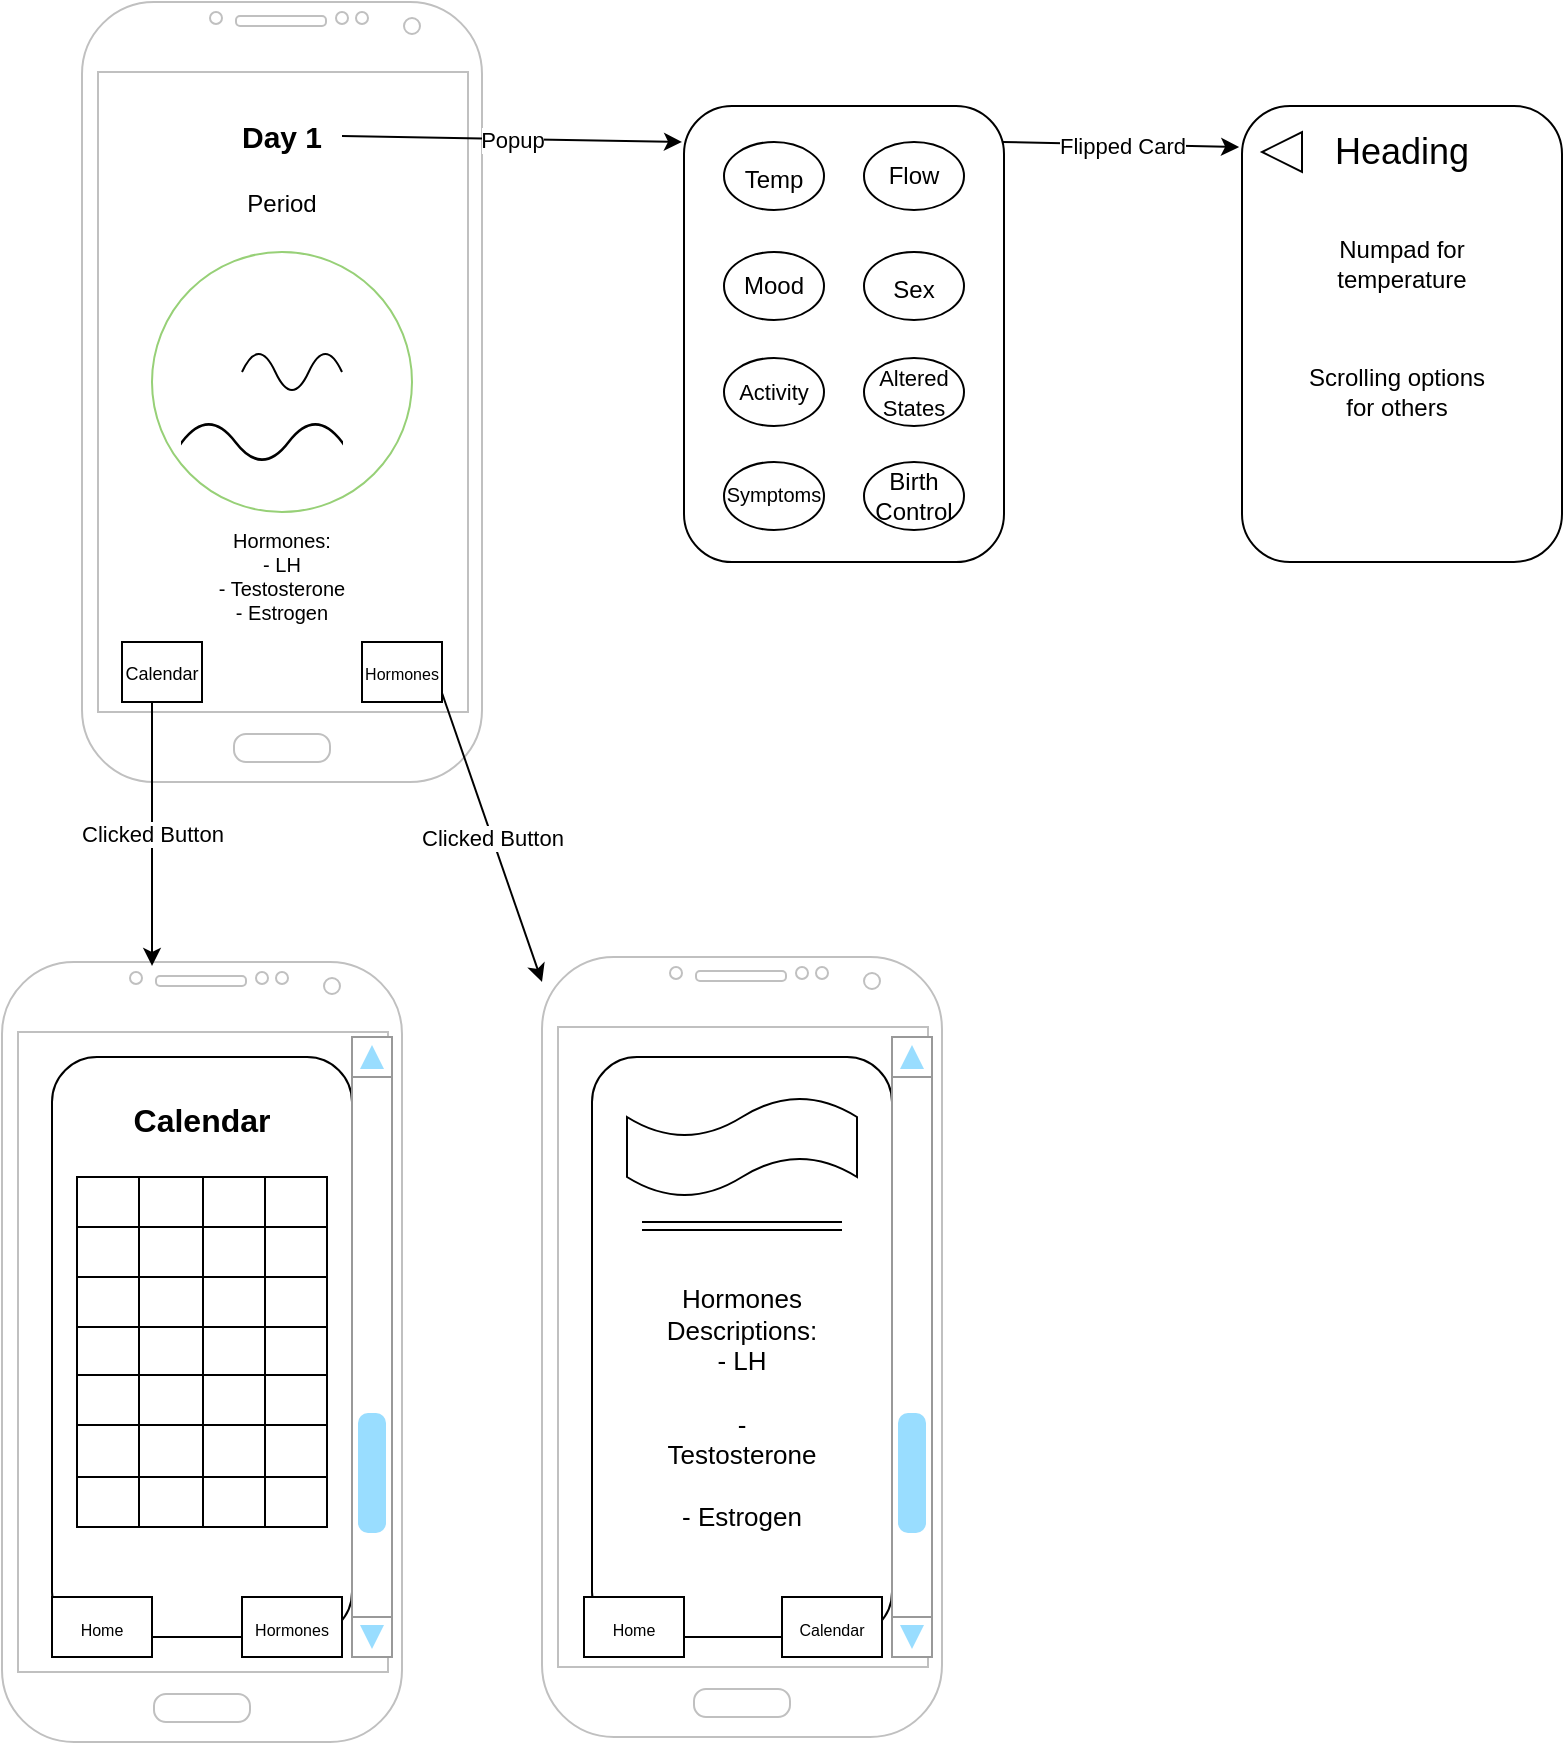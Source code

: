 <mxfile version="24.7.5">
  <diagram name="Page-1" id="p0AMiL9rg6TWkR3lC4vP">
    <mxGraphModel dx="934" dy="598" grid="1" gridSize="10" guides="1" tooltips="1" connect="1" arrows="1" fold="1" page="1" pageScale="1" pageWidth="850" pageHeight="1100" math="0" shadow="0">
      <root>
        <mxCell id="0" />
        <mxCell id="1" parent="0" />
        <mxCell id="AIwGZVk7bHTwGsewZC0I-18" value="" style="rounded=1;whiteSpace=wrap;html=1;" parent="1" vertex="1">
          <mxGeometry x="125" y="597.5" width="150" height="290" as="geometry" />
        </mxCell>
        <mxCell id="AIwGZVk7bHTwGsewZC0I-11" value="&lt;font style=&quot;font-size: 16px;&quot;&gt;Calendar&lt;/font&gt;" style="text;strokeColor=none;align=center;fillColor=none;html=1;verticalAlign=middle;whiteSpace=wrap;rounded=0;fontSize=16;fontStyle=1" parent="1" vertex="1">
          <mxGeometry x="170" y="613.5" width="60" height="30" as="geometry" />
        </mxCell>
        <mxCell id="AIwGZVk7bHTwGsewZC0I-1" value="" style="verticalLabelPosition=bottom;verticalAlign=top;html=1;shadow=0;dashed=0;strokeWidth=1;shape=mxgraph.android.phone2;strokeColor=#c0c0c0;" parent="1" vertex="1">
          <mxGeometry x="140" y="70" width="200" height="390" as="geometry" />
        </mxCell>
        <mxCell id="AIwGZVk7bHTwGsewZC0I-2" value="" style="ellipse;whiteSpace=wrap;html=1;aspect=fixed;strokeColor=#97D077;" parent="1" vertex="1">
          <mxGeometry x="175" y="195" width="130" height="130" as="geometry" />
        </mxCell>
        <mxCell id="AIwGZVk7bHTwGsewZC0I-3" value="&lt;font style=&quot;font-size: 15px;&quot;&gt;&lt;b&gt;Day 1&lt;/b&gt;&lt;/font&gt;" style="text;strokeColor=none;align=center;fillColor=none;html=1;verticalAlign=middle;whiteSpace=wrap;rounded=0;" parent="1" vertex="1">
          <mxGeometry x="210" y="122" width="60" height="30" as="geometry" />
        </mxCell>
        <mxCell id="AIwGZVk7bHTwGsewZC0I-4" value="Period" style="text;strokeColor=none;align=center;fillColor=none;html=1;verticalAlign=middle;whiteSpace=wrap;rounded=0;" parent="1" vertex="1">
          <mxGeometry x="210" y="156" width="60" height="30" as="geometry" />
        </mxCell>
        <mxCell id="AIwGZVk7bHTwGsewZC0I-6" value="Hormones:&lt;div style=&quot;font-size: 10px;&quot;&gt;- LH&lt;/div&gt;&lt;div style=&quot;font-size: 10px;&quot;&gt;- Testosterone&lt;/div&gt;&lt;div style=&quot;font-size: 10px;&quot;&gt;- Estrogen&lt;/div&gt;" style="text;strokeColor=none;align=center;fillColor=none;html=1;verticalAlign=middle;whiteSpace=wrap;rounded=0;fontSize=10;" parent="1" vertex="1">
          <mxGeometry x="160" y="332" width="160" height="50" as="geometry" />
        </mxCell>
        <mxCell id="AIwGZVk7bHTwGsewZC0I-7" value="" style="rounded=0;whiteSpace=wrap;html=1;" parent="1" vertex="1">
          <mxGeometry x="160" y="390" width="40" height="30" as="geometry" />
        </mxCell>
        <mxCell id="AIwGZVk7bHTwGsewZC0I-8" value="" style="rounded=0;whiteSpace=wrap;html=1;" parent="1" vertex="1">
          <mxGeometry x="280" y="390" width="40" height="30" as="geometry" />
        </mxCell>
        <mxCell id="AIwGZVk7bHTwGsewZC0I-13" value="&lt;font style=&quot;font-size: 8px;&quot;&gt;Hormones&lt;/font&gt;" style="text;strokeColor=none;align=center;fillColor=none;html=1;verticalAlign=middle;whiteSpace=wrap;rounded=0;" parent="1" vertex="1">
          <mxGeometry x="270" y="390" width="60" height="30" as="geometry" />
        </mxCell>
        <mxCell id="AIwGZVk7bHTwGsewZC0I-14" value="" style="verticalLabelPosition=bottom;verticalAlign=top;html=1;shape=mxgraph.basic.wave2;dy=0.98;" parent="1" vertex="1">
          <mxGeometry x="190" y="280" width="80" height="20" as="geometry" />
        </mxCell>
        <mxCell id="AIwGZVk7bHTwGsewZC0I-15" value="" style="verticalLabelPosition=bottom;verticalAlign=top;html=1;shape=mxgraph.basic.wave2;dy=1;" parent="1" vertex="1">
          <mxGeometry x="220" y="245" width="50" height="20" as="geometry" />
        </mxCell>
        <mxCell id="AIwGZVk7bHTwGsewZC0I-20" value="" style="shape=table;startSize=0;container=1;collapsible=0;childLayout=tableLayout;fontSize=16;" parent="1" vertex="1">
          <mxGeometry x="137.5" y="657.5" width="125" height="175" as="geometry" />
        </mxCell>
        <mxCell id="AIwGZVk7bHTwGsewZC0I-54" style="shape=tableRow;horizontal=0;startSize=0;swimlaneHead=0;swimlaneBody=0;strokeColor=inherit;top=0;left=0;bottom=0;right=0;collapsible=0;dropTarget=0;fillColor=none;points=[[0,0.5],[1,0.5]];portConstraint=eastwest;fontSize=16;" parent="AIwGZVk7bHTwGsewZC0I-20" vertex="1">
          <mxGeometry width="125" height="25" as="geometry" />
        </mxCell>
        <mxCell id="AIwGZVk7bHTwGsewZC0I-55" style="shape=partialRectangle;html=1;whiteSpace=wrap;connectable=0;strokeColor=inherit;overflow=hidden;fillColor=none;top=0;left=0;bottom=0;right=0;pointerEvents=1;fontSize=16;" parent="AIwGZVk7bHTwGsewZC0I-54" vertex="1">
          <mxGeometry width="31" height="25" as="geometry">
            <mxRectangle width="31" height="25" as="alternateBounds" />
          </mxGeometry>
        </mxCell>
        <mxCell id="AIwGZVk7bHTwGsewZC0I-56" style="shape=partialRectangle;html=1;whiteSpace=wrap;connectable=0;strokeColor=inherit;overflow=hidden;fillColor=none;top=0;left=0;bottom=0;right=0;pointerEvents=1;fontSize=16;" parent="AIwGZVk7bHTwGsewZC0I-54" vertex="1">
          <mxGeometry x="31" width="32" height="25" as="geometry">
            <mxRectangle width="32" height="25" as="alternateBounds" />
          </mxGeometry>
        </mxCell>
        <mxCell id="AIwGZVk7bHTwGsewZC0I-57" style="shape=partialRectangle;html=1;whiteSpace=wrap;connectable=0;strokeColor=inherit;overflow=hidden;fillColor=none;top=0;left=0;bottom=0;right=0;pointerEvents=1;fontSize=16;" parent="AIwGZVk7bHTwGsewZC0I-54" vertex="1">
          <mxGeometry x="63" width="31" height="25" as="geometry">
            <mxRectangle width="31" height="25" as="alternateBounds" />
          </mxGeometry>
        </mxCell>
        <mxCell id="AIwGZVk7bHTwGsewZC0I-58" style="shape=partialRectangle;html=1;whiteSpace=wrap;connectable=0;strokeColor=inherit;overflow=hidden;fillColor=none;top=0;left=0;bottom=0;right=0;pointerEvents=1;fontSize=16;" parent="AIwGZVk7bHTwGsewZC0I-54" vertex="1">
          <mxGeometry x="94" width="31" height="25" as="geometry">
            <mxRectangle width="31" height="25" as="alternateBounds" />
          </mxGeometry>
        </mxCell>
        <mxCell id="AIwGZVk7bHTwGsewZC0I-44" style="shape=tableRow;horizontal=0;startSize=0;swimlaneHead=0;swimlaneBody=0;strokeColor=inherit;top=0;left=0;bottom=0;right=0;collapsible=0;dropTarget=0;fillColor=none;points=[[0,0.5],[1,0.5]];portConstraint=eastwest;fontSize=16;" parent="AIwGZVk7bHTwGsewZC0I-20" vertex="1">
          <mxGeometry y="25" width="125" height="25" as="geometry" />
        </mxCell>
        <mxCell id="AIwGZVk7bHTwGsewZC0I-48" style="shape=partialRectangle;html=1;whiteSpace=wrap;connectable=0;strokeColor=inherit;overflow=hidden;fillColor=none;top=0;left=0;bottom=0;right=0;pointerEvents=1;fontSize=16;" parent="AIwGZVk7bHTwGsewZC0I-44" vertex="1">
          <mxGeometry width="31" height="25" as="geometry">
            <mxRectangle width="31" height="25" as="alternateBounds" />
          </mxGeometry>
        </mxCell>
        <mxCell id="AIwGZVk7bHTwGsewZC0I-45" style="shape=partialRectangle;html=1;whiteSpace=wrap;connectable=0;strokeColor=inherit;overflow=hidden;fillColor=none;top=0;left=0;bottom=0;right=0;pointerEvents=1;fontSize=16;" parent="AIwGZVk7bHTwGsewZC0I-44" vertex="1">
          <mxGeometry x="31" width="32" height="25" as="geometry">
            <mxRectangle width="32" height="25" as="alternateBounds" />
          </mxGeometry>
        </mxCell>
        <mxCell id="AIwGZVk7bHTwGsewZC0I-46" style="shape=partialRectangle;html=1;whiteSpace=wrap;connectable=0;strokeColor=inherit;overflow=hidden;fillColor=none;top=0;left=0;bottom=0;right=0;pointerEvents=1;fontSize=16;" parent="AIwGZVk7bHTwGsewZC0I-44" vertex="1">
          <mxGeometry x="63" width="31" height="25" as="geometry">
            <mxRectangle width="31" height="25" as="alternateBounds" />
          </mxGeometry>
        </mxCell>
        <mxCell id="AIwGZVk7bHTwGsewZC0I-47" style="shape=partialRectangle;html=1;whiteSpace=wrap;connectable=0;strokeColor=inherit;overflow=hidden;fillColor=none;top=0;left=0;bottom=0;right=0;pointerEvents=1;fontSize=16;" parent="AIwGZVk7bHTwGsewZC0I-44" vertex="1">
          <mxGeometry x="94" width="31" height="25" as="geometry">
            <mxRectangle width="31" height="25" as="alternateBounds" />
          </mxGeometry>
        </mxCell>
        <mxCell id="AIwGZVk7bHTwGsewZC0I-40" style="shape=tableRow;horizontal=0;startSize=0;swimlaneHead=0;swimlaneBody=0;strokeColor=inherit;top=0;left=0;bottom=0;right=0;collapsible=0;dropTarget=0;fillColor=none;points=[[0,0.5],[1,0.5]];portConstraint=eastwest;fontSize=16;" parent="AIwGZVk7bHTwGsewZC0I-20" vertex="1">
          <mxGeometry y="50" width="125" height="25" as="geometry" />
        </mxCell>
        <mxCell id="AIwGZVk7bHTwGsewZC0I-49" style="shape=partialRectangle;html=1;whiteSpace=wrap;connectable=0;strokeColor=inherit;overflow=hidden;fillColor=none;top=0;left=0;bottom=0;right=0;pointerEvents=1;fontSize=16;" parent="AIwGZVk7bHTwGsewZC0I-40" vertex="1">
          <mxGeometry width="31" height="25" as="geometry">
            <mxRectangle width="31" height="25" as="alternateBounds" />
          </mxGeometry>
        </mxCell>
        <mxCell id="AIwGZVk7bHTwGsewZC0I-41" style="shape=partialRectangle;html=1;whiteSpace=wrap;connectable=0;strokeColor=inherit;overflow=hidden;fillColor=none;top=0;left=0;bottom=0;right=0;pointerEvents=1;fontSize=16;" parent="AIwGZVk7bHTwGsewZC0I-40" vertex="1">
          <mxGeometry x="31" width="32" height="25" as="geometry">
            <mxRectangle width="32" height="25" as="alternateBounds" />
          </mxGeometry>
        </mxCell>
        <mxCell id="AIwGZVk7bHTwGsewZC0I-42" style="shape=partialRectangle;html=1;whiteSpace=wrap;connectable=0;strokeColor=inherit;overflow=hidden;fillColor=none;top=0;left=0;bottom=0;right=0;pointerEvents=1;fontSize=16;" parent="AIwGZVk7bHTwGsewZC0I-40" vertex="1">
          <mxGeometry x="63" width="31" height="25" as="geometry">
            <mxRectangle width="31" height="25" as="alternateBounds" />
          </mxGeometry>
        </mxCell>
        <mxCell id="AIwGZVk7bHTwGsewZC0I-43" style="shape=partialRectangle;html=1;whiteSpace=wrap;connectable=0;strokeColor=inherit;overflow=hidden;fillColor=none;top=0;left=0;bottom=0;right=0;pointerEvents=1;fontSize=16;" parent="AIwGZVk7bHTwGsewZC0I-40" vertex="1">
          <mxGeometry x="94" width="31" height="25" as="geometry">
            <mxRectangle width="31" height="25" as="alternateBounds" />
          </mxGeometry>
        </mxCell>
        <mxCell id="AIwGZVk7bHTwGsewZC0I-36" style="shape=tableRow;horizontal=0;startSize=0;swimlaneHead=0;swimlaneBody=0;strokeColor=inherit;top=0;left=0;bottom=0;right=0;collapsible=0;dropTarget=0;fillColor=none;points=[[0,0.5],[1,0.5]];portConstraint=eastwest;fontSize=16;" parent="AIwGZVk7bHTwGsewZC0I-20" vertex="1">
          <mxGeometry y="75" width="125" height="24" as="geometry" />
        </mxCell>
        <mxCell id="AIwGZVk7bHTwGsewZC0I-50" style="shape=partialRectangle;html=1;whiteSpace=wrap;connectable=0;strokeColor=inherit;overflow=hidden;fillColor=none;top=0;left=0;bottom=0;right=0;pointerEvents=1;fontSize=16;" parent="AIwGZVk7bHTwGsewZC0I-36" vertex="1">
          <mxGeometry width="31" height="24" as="geometry">
            <mxRectangle width="31" height="24" as="alternateBounds" />
          </mxGeometry>
        </mxCell>
        <mxCell id="AIwGZVk7bHTwGsewZC0I-37" style="shape=partialRectangle;html=1;whiteSpace=wrap;connectable=0;strokeColor=inherit;overflow=hidden;fillColor=none;top=0;left=0;bottom=0;right=0;pointerEvents=1;fontSize=16;" parent="AIwGZVk7bHTwGsewZC0I-36" vertex="1">
          <mxGeometry x="31" width="32" height="24" as="geometry">
            <mxRectangle width="32" height="24" as="alternateBounds" />
          </mxGeometry>
        </mxCell>
        <mxCell id="AIwGZVk7bHTwGsewZC0I-38" style="shape=partialRectangle;html=1;whiteSpace=wrap;connectable=0;strokeColor=inherit;overflow=hidden;fillColor=none;top=0;left=0;bottom=0;right=0;pointerEvents=1;fontSize=16;" parent="AIwGZVk7bHTwGsewZC0I-36" vertex="1">
          <mxGeometry x="63" width="31" height="24" as="geometry">
            <mxRectangle width="31" height="24" as="alternateBounds" />
          </mxGeometry>
        </mxCell>
        <mxCell id="AIwGZVk7bHTwGsewZC0I-39" style="shape=partialRectangle;html=1;whiteSpace=wrap;connectable=0;strokeColor=inherit;overflow=hidden;fillColor=none;top=0;left=0;bottom=0;right=0;pointerEvents=1;fontSize=16;" parent="AIwGZVk7bHTwGsewZC0I-36" vertex="1">
          <mxGeometry x="94" width="31" height="24" as="geometry">
            <mxRectangle width="31" height="24" as="alternateBounds" />
          </mxGeometry>
        </mxCell>
        <mxCell id="AIwGZVk7bHTwGsewZC0I-21" value="" style="shape=tableRow;horizontal=0;startSize=0;swimlaneHead=0;swimlaneBody=0;strokeColor=inherit;top=0;left=0;bottom=0;right=0;collapsible=0;dropTarget=0;fillColor=none;points=[[0,0.5],[1,0.5]];portConstraint=eastwest;fontSize=16;" parent="AIwGZVk7bHTwGsewZC0I-20" vertex="1">
          <mxGeometry y="99" width="125" height="25" as="geometry" />
        </mxCell>
        <mxCell id="AIwGZVk7bHTwGsewZC0I-51" style="shape=partialRectangle;html=1;whiteSpace=wrap;connectable=0;strokeColor=inherit;overflow=hidden;fillColor=none;top=0;left=0;bottom=0;right=0;pointerEvents=1;fontSize=16;" parent="AIwGZVk7bHTwGsewZC0I-21" vertex="1">
          <mxGeometry width="31" height="25" as="geometry">
            <mxRectangle width="31" height="25" as="alternateBounds" />
          </mxGeometry>
        </mxCell>
        <mxCell id="AIwGZVk7bHTwGsewZC0I-22" value="" style="shape=partialRectangle;html=1;whiteSpace=wrap;connectable=0;strokeColor=inherit;overflow=hidden;fillColor=none;top=0;left=0;bottom=0;right=0;pointerEvents=1;fontSize=16;" parent="AIwGZVk7bHTwGsewZC0I-21" vertex="1">
          <mxGeometry x="31" width="32" height="25" as="geometry">
            <mxRectangle width="32" height="25" as="alternateBounds" />
          </mxGeometry>
        </mxCell>
        <mxCell id="AIwGZVk7bHTwGsewZC0I-23" value="" style="shape=partialRectangle;html=1;whiteSpace=wrap;connectable=0;strokeColor=inherit;overflow=hidden;fillColor=none;top=0;left=0;bottom=0;right=0;pointerEvents=1;fontSize=16;" parent="AIwGZVk7bHTwGsewZC0I-21" vertex="1">
          <mxGeometry x="63" width="31" height="25" as="geometry">
            <mxRectangle width="31" height="25" as="alternateBounds" />
          </mxGeometry>
        </mxCell>
        <mxCell id="AIwGZVk7bHTwGsewZC0I-24" value="" style="shape=partialRectangle;html=1;whiteSpace=wrap;connectable=0;strokeColor=inherit;overflow=hidden;fillColor=none;top=0;left=0;bottom=0;right=0;pointerEvents=1;fontSize=16;" parent="AIwGZVk7bHTwGsewZC0I-21" vertex="1">
          <mxGeometry x="94" width="31" height="25" as="geometry">
            <mxRectangle width="31" height="25" as="alternateBounds" />
          </mxGeometry>
        </mxCell>
        <mxCell id="AIwGZVk7bHTwGsewZC0I-25" value="" style="shape=tableRow;horizontal=0;startSize=0;swimlaneHead=0;swimlaneBody=0;strokeColor=inherit;top=0;left=0;bottom=0;right=0;collapsible=0;dropTarget=0;fillColor=none;points=[[0,0.5],[1,0.5]];portConstraint=eastwest;fontSize=16;" parent="AIwGZVk7bHTwGsewZC0I-20" vertex="1">
          <mxGeometry y="124" width="125" height="26" as="geometry" />
        </mxCell>
        <mxCell id="AIwGZVk7bHTwGsewZC0I-52" style="shape=partialRectangle;html=1;whiteSpace=wrap;connectable=0;strokeColor=inherit;overflow=hidden;fillColor=none;top=0;left=0;bottom=0;right=0;pointerEvents=1;fontSize=16;" parent="AIwGZVk7bHTwGsewZC0I-25" vertex="1">
          <mxGeometry width="31" height="26" as="geometry">
            <mxRectangle width="31" height="26" as="alternateBounds" />
          </mxGeometry>
        </mxCell>
        <mxCell id="AIwGZVk7bHTwGsewZC0I-26" value="" style="shape=partialRectangle;html=1;whiteSpace=wrap;connectable=0;strokeColor=inherit;overflow=hidden;fillColor=none;top=0;left=0;bottom=0;right=0;pointerEvents=1;fontSize=16;" parent="AIwGZVk7bHTwGsewZC0I-25" vertex="1">
          <mxGeometry x="31" width="32" height="26" as="geometry">
            <mxRectangle width="32" height="26" as="alternateBounds" />
          </mxGeometry>
        </mxCell>
        <mxCell id="AIwGZVk7bHTwGsewZC0I-27" value="" style="shape=partialRectangle;html=1;whiteSpace=wrap;connectable=0;strokeColor=inherit;overflow=hidden;fillColor=none;top=0;left=0;bottom=0;right=0;pointerEvents=1;fontSize=16;" parent="AIwGZVk7bHTwGsewZC0I-25" vertex="1">
          <mxGeometry x="63" width="31" height="26" as="geometry">
            <mxRectangle width="31" height="26" as="alternateBounds" />
          </mxGeometry>
        </mxCell>
        <mxCell id="AIwGZVk7bHTwGsewZC0I-28" value="" style="shape=partialRectangle;html=1;whiteSpace=wrap;connectable=0;strokeColor=inherit;overflow=hidden;fillColor=none;top=0;left=0;bottom=0;right=0;pointerEvents=1;fontSize=16;" parent="AIwGZVk7bHTwGsewZC0I-25" vertex="1">
          <mxGeometry x="94" width="31" height="26" as="geometry">
            <mxRectangle width="31" height="26" as="alternateBounds" />
          </mxGeometry>
        </mxCell>
        <mxCell id="AIwGZVk7bHTwGsewZC0I-29" value="" style="shape=tableRow;horizontal=0;startSize=0;swimlaneHead=0;swimlaneBody=0;strokeColor=inherit;top=0;left=0;bottom=0;right=0;collapsible=0;dropTarget=0;fillColor=none;points=[[0,0.5],[1,0.5]];portConstraint=eastwest;fontSize=16;" parent="AIwGZVk7bHTwGsewZC0I-20" vertex="1">
          <mxGeometry y="150" width="125" height="25" as="geometry" />
        </mxCell>
        <mxCell id="AIwGZVk7bHTwGsewZC0I-53" style="shape=partialRectangle;html=1;whiteSpace=wrap;connectable=0;strokeColor=inherit;overflow=hidden;fillColor=none;top=0;left=0;bottom=0;right=0;pointerEvents=1;fontSize=16;" parent="AIwGZVk7bHTwGsewZC0I-29" vertex="1">
          <mxGeometry width="31" height="25" as="geometry">
            <mxRectangle width="31" height="25" as="alternateBounds" />
          </mxGeometry>
        </mxCell>
        <mxCell id="AIwGZVk7bHTwGsewZC0I-30" value="" style="shape=partialRectangle;html=1;whiteSpace=wrap;connectable=0;strokeColor=inherit;overflow=hidden;fillColor=none;top=0;left=0;bottom=0;right=0;pointerEvents=1;fontSize=16;" parent="AIwGZVk7bHTwGsewZC0I-29" vertex="1">
          <mxGeometry x="31" width="32" height="25" as="geometry">
            <mxRectangle width="32" height="25" as="alternateBounds" />
          </mxGeometry>
        </mxCell>
        <mxCell id="AIwGZVk7bHTwGsewZC0I-31" value="" style="shape=partialRectangle;html=1;whiteSpace=wrap;connectable=0;strokeColor=inherit;overflow=hidden;fillColor=none;top=0;left=0;bottom=0;right=0;pointerEvents=1;fontSize=16;" parent="AIwGZVk7bHTwGsewZC0I-29" vertex="1">
          <mxGeometry x="63" width="31" height="25" as="geometry">
            <mxRectangle width="31" height="25" as="alternateBounds" />
          </mxGeometry>
        </mxCell>
        <mxCell id="AIwGZVk7bHTwGsewZC0I-32" value="" style="shape=partialRectangle;html=1;whiteSpace=wrap;connectable=0;strokeColor=inherit;overflow=hidden;fillColor=none;top=0;left=0;bottom=0;right=0;pointerEvents=1;fontSize=16;" parent="AIwGZVk7bHTwGsewZC0I-29" vertex="1">
          <mxGeometry x="94" width="31" height="25" as="geometry">
            <mxRectangle width="31" height="25" as="alternateBounds" />
          </mxGeometry>
        </mxCell>
        <mxCell id="AIwGZVk7bHTwGsewZC0I-59" value="&lt;font style=&quot;font-size: 9px;&quot;&gt;Calendar&lt;/font&gt;" style="text;strokeColor=none;align=center;fillColor=none;html=1;verticalAlign=middle;whiteSpace=wrap;rounded=0;" parent="1" vertex="1">
          <mxGeometry x="150" y="390" width="60" height="30" as="geometry" />
        </mxCell>
        <mxCell id="AIwGZVk7bHTwGsewZC0I-64" value="" style="rounded=1;whiteSpace=wrap;html=1;" parent="1" vertex="1">
          <mxGeometry x="395" y="597.5" width="150" height="290" as="geometry" />
        </mxCell>
        <mxCell id="AIwGZVk7bHTwGsewZC0I-65" value="" style="shape=tape;whiteSpace=wrap;html=1;" parent="1" vertex="1">
          <mxGeometry x="412.5" y="617.5" width="115" height="50" as="geometry" />
        </mxCell>
        <mxCell id="AIwGZVk7bHTwGsewZC0I-67" value="" style="shape=link;html=1;rounded=0;" parent="1" edge="1">
          <mxGeometry width="100" relative="1" as="geometry">
            <mxPoint x="420" y="682" as="sourcePoint" />
            <mxPoint x="520" y="682" as="targetPoint" />
          </mxGeometry>
        </mxCell>
        <mxCell id="AIwGZVk7bHTwGsewZC0I-68" value="Hormones Descriptions:&lt;div style=&quot;font-size: 13px;&quot;&gt;- LH&lt;/div&gt;&lt;div style=&quot;font-size: 13px;&quot;&gt;&lt;br style=&quot;font-size: 13px;&quot;&gt;&lt;/div&gt;&lt;div style=&quot;font-size: 13px;&quot;&gt;- Testosterone&lt;/div&gt;&lt;div style=&quot;font-size: 13px;&quot;&gt;&lt;br style=&quot;font-size: 13px;&quot;&gt;&lt;/div&gt;&lt;div style=&quot;font-size: 13px;&quot;&gt;- Estrogen&lt;/div&gt;" style="text;strokeColor=none;align=center;fillColor=none;html=1;verticalAlign=middle;whiteSpace=wrap;rounded=0;fontSize=13;" parent="1" vertex="1">
          <mxGeometry x="430" y="727.5" width="80" height="90" as="geometry" />
        </mxCell>
        <mxCell id="AIwGZVk7bHTwGsewZC0I-71" value="" style="rounded=1;whiteSpace=wrap;html=1;" parent="1" vertex="1">
          <mxGeometry x="441" y="122" width="160" height="228" as="geometry" />
        </mxCell>
        <mxCell id="AIwGZVk7bHTwGsewZC0I-72" value="" style="verticalLabelPosition=bottom;verticalAlign=top;html=1;shadow=0;dashed=0;strokeWidth=1;shape=mxgraph.android.phone2;strokeColor=#c0c0c0;" parent="1" vertex="1">
          <mxGeometry x="100" y="550" width="200" height="390" as="geometry" />
        </mxCell>
        <mxCell id="AIwGZVk7bHTwGsewZC0I-73" value="" style="verticalLabelPosition=bottom;verticalAlign=top;html=1;shadow=0;dashed=0;strokeWidth=1;shape=mxgraph.android.phone2;strokeColor=#c0c0c0;" parent="1" vertex="1">
          <mxGeometry x="370" y="547.5" width="200" height="390" as="geometry" />
        </mxCell>
        <mxCell id="AIwGZVk7bHTwGsewZC0I-74" value="" style="verticalLabelPosition=bottom;shadow=0;dashed=0;align=center;html=1;verticalAlign=top;strokeWidth=1;shape=mxgraph.mockup.navigation.scrollBar;strokeColor=#999999;barPos=20;fillColor2=#99ddff;strokeColor2=none;direction=north;" parent="1" vertex="1">
          <mxGeometry x="275" y="587.5" width="20" height="310" as="geometry" />
        </mxCell>
        <mxCell id="AIwGZVk7bHTwGsewZC0I-75" value="" style="verticalLabelPosition=bottom;shadow=0;dashed=0;align=center;html=1;verticalAlign=top;strokeWidth=1;shape=mxgraph.mockup.navigation.scrollBar;strokeColor=#999999;barPos=20;fillColor2=#99ddff;strokeColor2=none;direction=north;" parent="1" vertex="1">
          <mxGeometry x="545" y="587.5" width="18" height="310" as="geometry" />
        </mxCell>
        <mxCell id="AIwGZVk7bHTwGsewZC0I-76" value="" style="ellipse;whiteSpace=wrap;html=1;" parent="1" vertex="1">
          <mxGeometry x="461" y="140" width="50" height="34" as="geometry" />
        </mxCell>
        <mxCell id="AIwGZVk7bHTwGsewZC0I-77" value="" style="ellipse;whiteSpace=wrap;html=1;" parent="1" vertex="1">
          <mxGeometry x="461" y="195" width="50" height="34" as="geometry" />
        </mxCell>
        <mxCell id="AIwGZVk7bHTwGsewZC0I-78" value="" style="ellipse;whiteSpace=wrap;html=1;" parent="1" vertex="1">
          <mxGeometry x="461" y="248" width="50" height="34" as="geometry" />
        </mxCell>
        <mxCell id="AIwGZVk7bHTwGsewZC0I-79" value="" style="ellipse;whiteSpace=wrap;html=1;" parent="1" vertex="1">
          <mxGeometry x="461" y="300" width="50" height="34" as="geometry" />
        </mxCell>
        <mxCell id="AIwGZVk7bHTwGsewZC0I-80" value="" style="ellipse;whiteSpace=wrap;html=1;" parent="1" vertex="1">
          <mxGeometry x="531" y="248" width="50" height="34" as="geometry" />
        </mxCell>
        <mxCell id="AIwGZVk7bHTwGsewZC0I-81" value="" style="ellipse;whiteSpace=wrap;html=1;" parent="1" vertex="1">
          <mxGeometry x="531" y="195" width="50" height="34" as="geometry" />
        </mxCell>
        <mxCell id="AIwGZVk7bHTwGsewZC0I-82" value="" style="ellipse;whiteSpace=wrap;html=1;" parent="1" vertex="1">
          <mxGeometry x="531" y="140" width="50" height="34" as="geometry" />
        </mxCell>
        <mxCell id="AIwGZVk7bHTwGsewZC0I-84" value="" style="ellipse;whiteSpace=wrap;html=1;" parent="1" vertex="1">
          <mxGeometry x="531" y="300" width="50" height="34" as="geometry" />
        </mxCell>
        <mxCell id="AIwGZVk7bHTwGsewZC0I-85" value="" style="endArrow=classic;html=1;rounded=0;exitX=1;exitY=0.5;exitDx=0;exitDy=0;" parent="1" source="AIwGZVk7bHTwGsewZC0I-3" edge="1">
          <mxGeometry relative="1" as="geometry">
            <mxPoint x="450" y="230" as="sourcePoint" />
            <mxPoint x="440" y="140" as="targetPoint" />
          </mxGeometry>
        </mxCell>
        <mxCell id="AIwGZVk7bHTwGsewZC0I-86" value="Popup" style="edgeLabel;resizable=0;html=1;;align=center;verticalAlign=middle;" parent="AIwGZVk7bHTwGsewZC0I-85" connectable="0" vertex="1">
          <mxGeometry relative="1" as="geometry" />
        </mxCell>
        <mxCell id="AIwGZVk7bHTwGsewZC0I-88" value="Temp" style="text;strokeColor=none;align=center;fillColor=none;html=1;verticalAlign=middle;whiteSpace=wrap;rounded=0;" parent="1" vertex="1">
          <mxGeometry x="456" y="144" width="60" height="30" as="geometry" />
        </mxCell>
        <mxCell id="AIwGZVk7bHTwGsewZC0I-89" value="Flow" style="text;strokeColor=none;align=center;fillColor=none;html=1;verticalAlign=middle;whiteSpace=wrap;rounded=0;" parent="1" vertex="1">
          <mxGeometry x="526" y="142" width="60" height="30" as="geometry" />
        </mxCell>
        <mxCell id="AIwGZVk7bHTwGsewZC0I-91" value="Mood" style="text;strokeColor=none;align=center;fillColor=none;html=1;verticalAlign=middle;whiteSpace=wrap;rounded=0;" parent="1" vertex="1">
          <mxGeometry x="456" y="197" width="60" height="30" as="geometry" />
        </mxCell>
        <mxCell id="AIwGZVk7bHTwGsewZC0I-92" value="Sex" style="text;strokeColor=none;align=center;fillColor=none;html=1;verticalAlign=middle;whiteSpace=wrap;rounded=0;" parent="1" vertex="1">
          <mxGeometry x="526" y="199" width="60" height="30" as="geometry" />
        </mxCell>
        <mxCell id="AIwGZVk7bHTwGsewZC0I-93" value="&lt;span style=&quot;font-size: 11px;&quot;&gt;Activity&lt;/span&gt;" style="text;strokeColor=none;align=center;fillColor=none;html=1;verticalAlign=middle;whiteSpace=wrap;rounded=0;" parent="1" vertex="1">
          <mxGeometry x="456" y="250" width="60" height="30" as="geometry" />
        </mxCell>
        <mxCell id="AIwGZVk7bHTwGsewZC0I-94" value="&lt;font style=&quot;font-size: 11px;&quot;&gt;Altered States&lt;/font&gt;" style="text;strokeColor=none;align=center;fillColor=none;html=1;verticalAlign=middle;whiteSpace=wrap;rounded=0;" parent="1" vertex="1">
          <mxGeometry x="526" y="250" width="60" height="30" as="geometry" />
        </mxCell>
        <mxCell id="AIwGZVk7bHTwGsewZC0I-95" value="&lt;font style=&quot;font-size: 10px;&quot;&gt;Symptoms&lt;/font&gt;" style="text;strokeColor=none;align=center;fillColor=none;html=1;verticalAlign=middle;whiteSpace=wrap;rounded=0;" parent="1" vertex="1">
          <mxGeometry x="456" y="301" width="60" height="30" as="geometry" />
        </mxCell>
        <mxCell id="AIwGZVk7bHTwGsewZC0I-96" value="Birth Control" style="text;strokeColor=none;align=center;fillColor=none;html=1;verticalAlign=middle;whiteSpace=wrap;rounded=0;" parent="1" vertex="1">
          <mxGeometry x="526" y="302" width="60" height="30" as="geometry" />
        </mxCell>
        <mxCell id="AIwGZVk7bHTwGsewZC0I-97" value="" style="endArrow=classic;html=1;rounded=0;entryX=0.375;entryY=0.005;entryDx=0;entryDy=0;entryPerimeter=0;" parent="1" target="AIwGZVk7bHTwGsewZC0I-72" edge="1">
          <mxGeometry relative="1" as="geometry">
            <mxPoint x="175" y="420" as="sourcePoint" />
            <mxPoint x="275" y="420" as="targetPoint" />
          </mxGeometry>
        </mxCell>
        <mxCell id="AIwGZVk7bHTwGsewZC0I-98" value="Clicked Button" style="edgeLabel;resizable=0;html=1;;align=center;verticalAlign=middle;" parent="AIwGZVk7bHTwGsewZC0I-97" connectable="0" vertex="1">
          <mxGeometry relative="1" as="geometry" />
        </mxCell>
        <mxCell id="AIwGZVk7bHTwGsewZC0I-99" value="" style="endArrow=classic;html=1;rounded=0;entryX=0;entryY=0.032;entryDx=0;entryDy=0;entryPerimeter=0;" parent="1" target="AIwGZVk7bHTwGsewZC0I-73" edge="1">
          <mxGeometry relative="1" as="geometry">
            <mxPoint x="320" y="415.5" as="sourcePoint" />
            <mxPoint x="320" y="547.5" as="targetPoint" />
          </mxGeometry>
        </mxCell>
        <mxCell id="AIwGZVk7bHTwGsewZC0I-100" value="Clicked Button" style="edgeLabel;resizable=0;html=1;;align=center;verticalAlign=middle;" parent="AIwGZVk7bHTwGsewZC0I-99" connectable="0" vertex="1">
          <mxGeometry relative="1" as="geometry" />
        </mxCell>
        <mxCell id="AIwGZVk7bHTwGsewZC0I-101" value="" style="rounded=1;whiteSpace=wrap;html=1;" parent="1" vertex="1">
          <mxGeometry x="720" y="122" width="160" height="228" as="geometry" />
        </mxCell>
        <mxCell id="AIwGZVk7bHTwGsewZC0I-102" value="" style="endArrow=classic;html=1;rounded=0;exitX=0.994;exitY=0.079;exitDx=0;exitDy=0;exitPerimeter=0;entryX=-0.009;entryY=0.09;entryDx=0;entryDy=0;entryPerimeter=0;" parent="1" source="AIwGZVk7bHTwGsewZC0I-71" target="AIwGZVk7bHTwGsewZC0I-101" edge="1">
          <mxGeometry relative="1" as="geometry">
            <mxPoint x="620" y="138" as="sourcePoint" />
            <mxPoint x="680" y="136" as="targetPoint" />
          </mxGeometry>
        </mxCell>
        <mxCell id="AIwGZVk7bHTwGsewZC0I-103" value="Flipped Card" style="edgeLabel;resizable=0;html=1;;align=center;verticalAlign=middle;" parent="AIwGZVk7bHTwGsewZC0I-102" connectable="0" vertex="1">
          <mxGeometry relative="1" as="geometry" />
        </mxCell>
        <mxCell id="AIwGZVk7bHTwGsewZC0I-104" value="Heading" style="text;strokeColor=none;align=center;fillColor=none;html=1;verticalAlign=middle;whiteSpace=wrap;rounded=0;fontSize=18;" parent="1" vertex="1">
          <mxGeometry x="770" y="130" width="60" height="30" as="geometry" />
        </mxCell>
        <mxCell id="AIwGZVk7bHTwGsewZC0I-105" value="Numpad for temperature" style="text;strokeColor=none;align=center;fillColor=none;html=1;verticalAlign=middle;whiteSpace=wrap;rounded=0;" parent="1" vertex="1">
          <mxGeometry x="755" y="186" width="90" height="30" as="geometry" />
        </mxCell>
        <mxCell id="AIwGZVk7bHTwGsewZC0I-107" value="Scrolling options for others" style="text;strokeColor=none;align=center;fillColor=none;html=1;verticalAlign=middle;whiteSpace=wrap;rounded=0;" parent="1" vertex="1">
          <mxGeometry x="750" y="240" width="95" height="50" as="geometry" />
        </mxCell>
        <mxCell id="4t-x2tQyztYxdJSs16PH-1" value="" style="html=1;shadow=0;dashed=0;align=center;verticalAlign=middle;shape=mxgraph.arrows2.arrow;dy=0.6;dx=40;flipH=1;notch=0;" vertex="1" parent="1">
          <mxGeometry x="730" y="135" width="20" height="20" as="geometry" />
        </mxCell>
        <mxCell id="4t-x2tQyztYxdJSs16PH-3" value="" style="rounded=0;whiteSpace=wrap;html=1;" vertex="1" parent="1">
          <mxGeometry x="490" y="867.5" width="50" height="30" as="geometry" />
        </mxCell>
        <mxCell id="4t-x2tQyztYxdJSs16PH-4" value="&lt;font style=&quot;font-size: 8px;&quot;&gt;Calendar&lt;/font&gt;" style="text;strokeColor=none;align=center;fillColor=none;html=1;verticalAlign=middle;whiteSpace=wrap;rounded=0;" vertex="1" parent="1">
          <mxGeometry x="485" y="867.5" width="60" height="30" as="geometry" />
        </mxCell>
        <mxCell id="4t-x2tQyztYxdJSs16PH-6" value="" style="rounded=0;whiteSpace=wrap;html=1;" vertex="1" parent="1">
          <mxGeometry x="391" y="867.5" width="50" height="30" as="geometry" />
        </mxCell>
        <mxCell id="4t-x2tQyztYxdJSs16PH-7" value="&lt;font style=&quot;font-size: 8px;&quot;&gt;Home&lt;/font&gt;" style="text;strokeColor=none;align=center;fillColor=none;html=1;verticalAlign=middle;whiteSpace=wrap;rounded=0;" vertex="1" parent="1">
          <mxGeometry x="386" y="867.5" width="60" height="30" as="geometry" />
        </mxCell>
        <mxCell id="4t-x2tQyztYxdJSs16PH-9" value="" style="rounded=0;whiteSpace=wrap;html=1;" vertex="1" parent="1">
          <mxGeometry x="125" y="867.5" width="50" height="30" as="geometry" />
        </mxCell>
        <mxCell id="4t-x2tQyztYxdJSs16PH-11" value="" style="rounded=0;whiteSpace=wrap;html=1;" vertex="1" parent="1">
          <mxGeometry x="220" y="867.5" width="50" height="30" as="geometry" />
        </mxCell>
        <mxCell id="4t-x2tQyztYxdJSs16PH-12" value="&lt;font style=&quot;font-size: 8px;&quot;&gt;Hormones&lt;/font&gt;" style="text;strokeColor=none;align=center;fillColor=none;html=1;verticalAlign=middle;whiteSpace=wrap;rounded=0;" vertex="1" parent="1">
          <mxGeometry x="215" y="867.5" width="60" height="30" as="geometry" />
        </mxCell>
        <mxCell id="4t-x2tQyztYxdJSs16PH-14" value="&lt;font style=&quot;font-size: 8px;&quot;&gt;Home&lt;/font&gt;" style="text;strokeColor=none;align=center;fillColor=none;html=1;verticalAlign=middle;whiteSpace=wrap;rounded=0;" vertex="1" parent="1">
          <mxGeometry x="120" y="867.5" width="60" height="30" as="geometry" />
        </mxCell>
      </root>
    </mxGraphModel>
  </diagram>
</mxfile>
